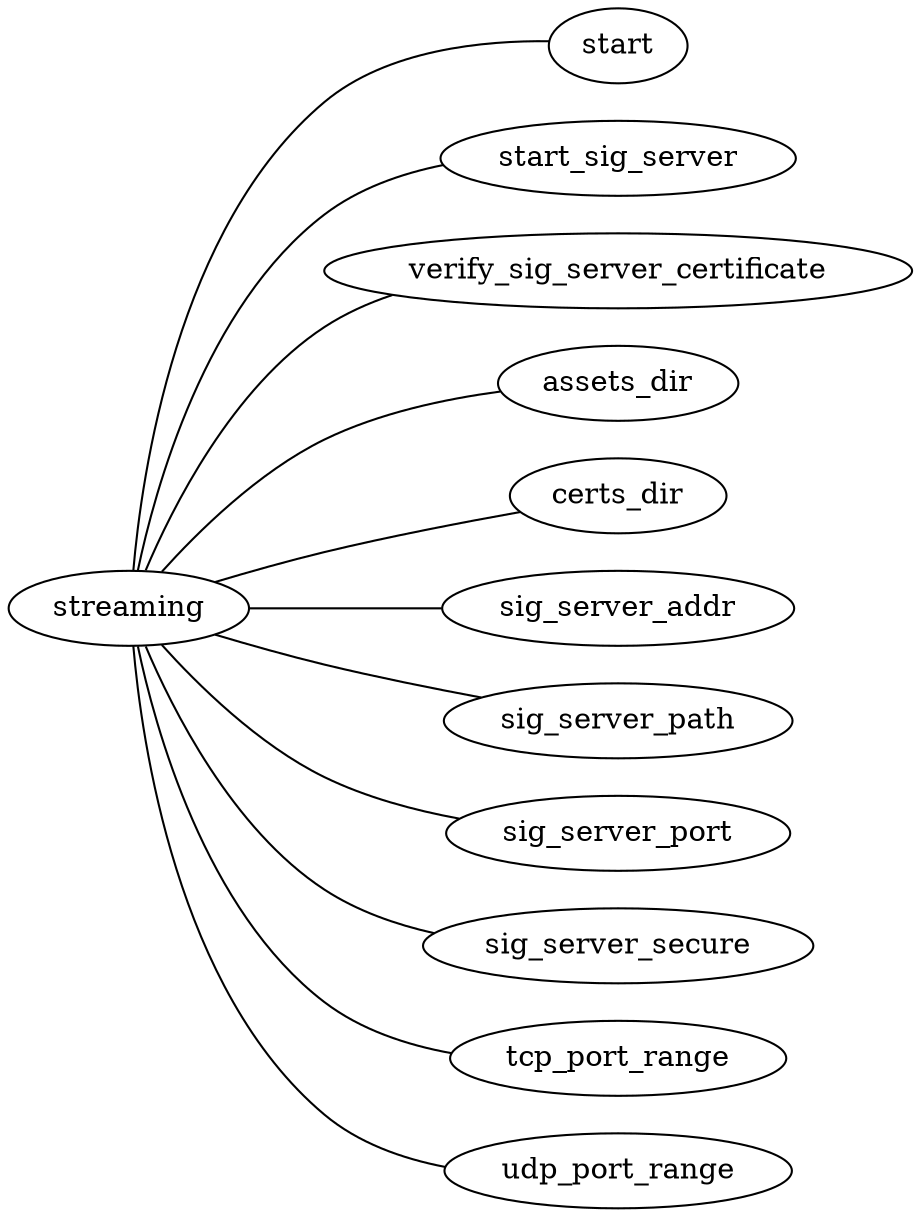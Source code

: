 graph {
  rankdir=LR
streaming--start
streaming--start_sig_server
streaming--verify_sig_server_certificate
streaming--assets_dir
streaming--certs_dir
streaming--sig_server_addr
streaming--sig_server_path
streaming--sig_server_port
streaming--sig_server_secure
streaming--tcp_port_range
streaming--udp_port_range
}